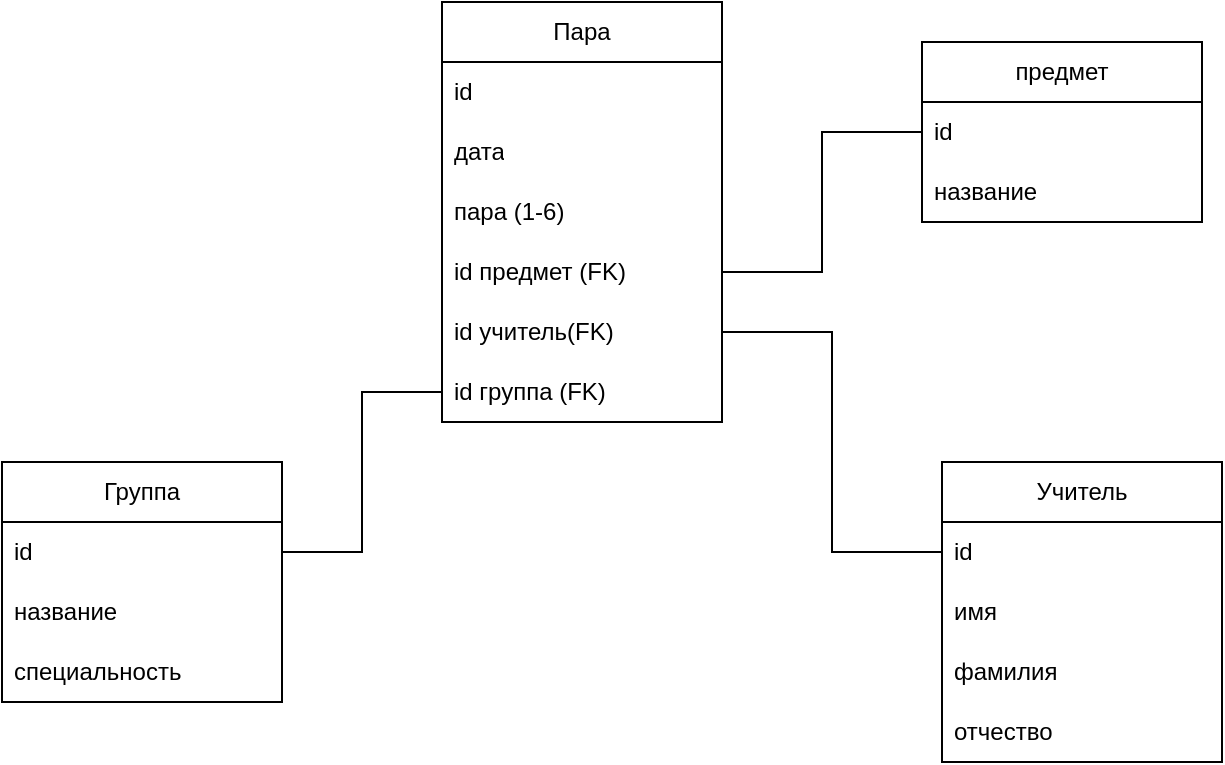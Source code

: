 <mxfile version="20.8.21" type="device"><diagram name="Страница 1" id="65T-cR_1_cEMuKwpxjui"><mxGraphModel dx="2358" dy="1189" grid="1" gridSize="10" guides="1" tooltips="1" connect="1" arrows="1" fold="1" page="1" pageScale="1" pageWidth="827" pageHeight="1169" math="0" shadow="0"><root><mxCell id="0"/><mxCell id="1" parent="0"/><mxCell id="yAO9bqh9sMZU_P3w_mhh-1" value="Учитель" style="swimlane;fontStyle=0;childLayout=stackLayout;horizontal=1;startSize=30;horizontalStack=0;resizeParent=1;resizeParentMax=0;resizeLast=0;collapsible=1;marginBottom=0;whiteSpace=wrap;html=1;" vertex="1" parent="1"><mxGeometry x="570" y="410" width="140" height="150" as="geometry"/></mxCell><mxCell id="yAO9bqh9sMZU_P3w_mhh-13" value="id" style="text;strokeColor=none;fillColor=none;align=left;verticalAlign=middle;spacingLeft=4;spacingRight=4;overflow=hidden;points=[[0,0.5],[1,0.5]];portConstraint=eastwest;rotatable=0;whiteSpace=wrap;html=1;" vertex="1" parent="yAO9bqh9sMZU_P3w_mhh-1"><mxGeometry y="30" width="140" height="30" as="geometry"/></mxCell><mxCell id="yAO9bqh9sMZU_P3w_mhh-2" value="имя" style="text;strokeColor=none;fillColor=none;align=left;verticalAlign=middle;spacingLeft=4;spacingRight=4;overflow=hidden;points=[[0,0.5],[1,0.5]];portConstraint=eastwest;rotatable=0;whiteSpace=wrap;html=1;" vertex="1" parent="yAO9bqh9sMZU_P3w_mhh-1"><mxGeometry y="60" width="140" height="30" as="geometry"/></mxCell><mxCell id="yAO9bqh9sMZU_P3w_mhh-3" value="фамилия&amp;nbsp;" style="text;strokeColor=none;fillColor=none;align=left;verticalAlign=middle;spacingLeft=4;spacingRight=4;overflow=hidden;points=[[0,0.5],[1,0.5]];portConstraint=eastwest;rotatable=0;whiteSpace=wrap;html=1;" vertex="1" parent="yAO9bqh9sMZU_P3w_mhh-1"><mxGeometry y="90" width="140" height="30" as="geometry"/></mxCell><mxCell id="yAO9bqh9sMZU_P3w_mhh-4" value="отчество" style="text;strokeColor=none;fillColor=none;align=left;verticalAlign=middle;spacingLeft=4;spacingRight=4;overflow=hidden;points=[[0,0.5],[1,0.5]];portConstraint=eastwest;rotatable=0;whiteSpace=wrap;html=1;" vertex="1" parent="yAO9bqh9sMZU_P3w_mhh-1"><mxGeometry y="120" width="140" height="30" as="geometry"/></mxCell><mxCell id="yAO9bqh9sMZU_P3w_mhh-5" value="Группа" style="swimlane;fontStyle=0;childLayout=stackLayout;horizontal=1;startSize=30;horizontalStack=0;resizeParent=1;resizeParentMax=0;resizeLast=0;collapsible=1;marginBottom=0;whiteSpace=wrap;html=1;" vertex="1" parent="1"><mxGeometry x="100" y="410" width="140" height="120" as="geometry"/></mxCell><mxCell id="yAO9bqh9sMZU_P3w_mhh-6" value="id" style="text;strokeColor=none;fillColor=none;align=left;verticalAlign=middle;spacingLeft=4;spacingRight=4;overflow=hidden;points=[[0,0.5],[1,0.5]];portConstraint=eastwest;rotatable=0;whiteSpace=wrap;html=1;" vertex="1" parent="yAO9bqh9sMZU_P3w_mhh-5"><mxGeometry y="30" width="140" height="30" as="geometry"/></mxCell><mxCell id="yAO9bqh9sMZU_P3w_mhh-7" value="название" style="text;strokeColor=none;fillColor=none;align=left;verticalAlign=middle;spacingLeft=4;spacingRight=4;overflow=hidden;points=[[0,0.5],[1,0.5]];portConstraint=eastwest;rotatable=0;whiteSpace=wrap;html=1;" vertex="1" parent="yAO9bqh9sMZU_P3w_mhh-5"><mxGeometry y="60" width="140" height="30" as="geometry"/></mxCell><mxCell id="yAO9bqh9sMZU_P3w_mhh-8" value="специальность" style="text;strokeColor=none;fillColor=none;align=left;verticalAlign=middle;spacingLeft=4;spacingRight=4;overflow=hidden;points=[[0,0.5],[1,0.5]];portConstraint=eastwest;rotatable=0;whiteSpace=wrap;html=1;" vertex="1" parent="yAO9bqh9sMZU_P3w_mhh-5"><mxGeometry y="90" width="140" height="30" as="geometry"/></mxCell><mxCell id="yAO9bqh9sMZU_P3w_mhh-9" value="Пара" style="swimlane;fontStyle=0;childLayout=stackLayout;horizontal=1;startSize=30;horizontalStack=0;resizeParent=1;resizeParentMax=0;resizeLast=0;collapsible=1;marginBottom=0;whiteSpace=wrap;html=1;" vertex="1" parent="1"><mxGeometry x="320" y="180" width="140" height="210" as="geometry"/></mxCell><mxCell id="yAO9bqh9sMZU_P3w_mhh-10" value="id" style="text;strokeColor=none;fillColor=none;align=left;verticalAlign=middle;spacingLeft=4;spacingRight=4;overflow=hidden;points=[[0,0.5],[1,0.5]];portConstraint=eastwest;rotatable=0;whiteSpace=wrap;html=1;" vertex="1" parent="yAO9bqh9sMZU_P3w_mhh-9"><mxGeometry y="30" width="140" height="30" as="geometry"/></mxCell><mxCell id="yAO9bqh9sMZU_P3w_mhh-11" value="дата" style="text;strokeColor=none;fillColor=none;align=left;verticalAlign=middle;spacingLeft=4;spacingRight=4;overflow=hidden;points=[[0,0.5],[1,0.5]];portConstraint=eastwest;rotatable=0;whiteSpace=wrap;html=1;" vertex="1" parent="yAO9bqh9sMZU_P3w_mhh-9"><mxGeometry y="60" width="140" height="30" as="geometry"/></mxCell><mxCell id="yAO9bqh9sMZU_P3w_mhh-15" value="пара (1-6)" style="text;strokeColor=none;fillColor=none;align=left;verticalAlign=middle;spacingLeft=4;spacingRight=4;overflow=hidden;points=[[0,0.5],[1,0.5]];portConstraint=eastwest;rotatable=0;whiteSpace=wrap;html=1;" vertex="1" parent="yAO9bqh9sMZU_P3w_mhh-9"><mxGeometry y="90" width="140" height="30" as="geometry"/></mxCell><mxCell id="yAO9bqh9sMZU_P3w_mhh-18" value="id предмет (FK)" style="text;strokeColor=none;fillColor=none;align=left;verticalAlign=middle;spacingLeft=4;spacingRight=4;overflow=hidden;points=[[0,0.5],[1,0.5]];portConstraint=eastwest;rotatable=0;whiteSpace=wrap;html=1;" vertex="1" parent="yAO9bqh9sMZU_P3w_mhh-9"><mxGeometry y="120" width="140" height="30" as="geometry"/></mxCell><mxCell id="yAO9bqh9sMZU_P3w_mhh-12" value="id учитель(FK)" style="text;strokeColor=none;fillColor=none;align=left;verticalAlign=middle;spacingLeft=4;spacingRight=4;overflow=hidden;points=[[0,0.5],[1,0.5]];portConstraint=eastwest;rotatable=0;whiteSpace=wrap;html=1;" vertex="1" parent="yAO9bqh9sMZU_P3w_mhh-9"><mxGeometry y="150" width="140" height="30" as="geometry"/></mxCell><mxCell id="yAO9bqh9sMZU_P3w_mhh-14" value="id группа (FK)" style="text;strokeColor=none;fillColor=none;align=left;verticalAlign=middle;spacingLeft=4;spacingRight=4;overflow=hidden;points=[[0,0.5],[1,0.5]];portConstraint=eastwest;rotatable=0;whiteSpace=wrap;html=1;" vertex="1" parent="yAO9bqh9sMZU_P3w_mhh-9"><mxGeometry y="180" width="140" height="30" as="geometry"/></mxCell><mxCell id="yAO9bqh9sMZU_P3w_mhh-16" value="" style="endArrow=none;html=1;rounded=0;exitX=1;exitY=0.5;exitDx=0;exitDy=0;entryX=0;entryY=0.5;entryDx=0;entryDy=0;edgeStyle=orthogonalEdgeStyle;" edge="1" parent="1" source="yAO9bqh9sMZU_P3w_mhh-6" target="yAO9bqh9sMZU_P3w_mhh-14"><mxGeometry width="50" height="50" relative="1" as="geometry"><mxPoint x="360" y="620" as="sourcePoint"/><mxPoint x="410" y="570" as="targetPoint"/></mxGeometry></mxCell><mxCell id="yAO9bqh9sMZU_P3w_mhh-17" value="" style="endArrow=none;html=1;rounded=0;entryX=1;entryY=0.5;entryDx=0;entryDy=0;exitX=0;exitY=0.5;exitDx=0;exitDy=0;edgeStyle=orthogonalEdgeStyle;" edge="1" parent="1" source="yAO9bqh9sMZU_P3w_mhh-13" target="yAO9bqh9sMZU_P3w_mhh-12"><mxGeometry width="50" height="50" relative="1" as="geometry"><mxPoint x="490" y="620" as="sourcePoint"/><mxPoint x="540" y="570" as="targetPoint"/></mxGeometry></mxCell><mxCell id="yAO9bqh9sMZU_P3w_mhh-19" value="предмет" style="swimlane;fontStyle=0;childLayout=stackLayout;horizontal=1;startSize=30;horizontalStack=0;resizeParent=1;resizeParentMax=0;resizeLast=0;collapsible=1;marginBottom=0;whiteSpace=wrap;html=1;" vertex="1" parent="1"><mxGeometry x="560" y="200" width="140" height="90" as="geometry"/></mxCell><mxCell id="yAO9bqh9sMZU_P3w_mhh-20" value="id" style="text;strokeColor=none;fillColor=none;align=left;verticalAlign=middle;spacingLeft=4;spacingRight=4;overflow=hidden;points=[[0,0.5],[1,0.5]];portConstraint=eastwest;rotatable=0;whiteSpace=wrap;html=1;" vertex="1" parent="yAO9bqh9sMZU_P3w_mhh-19"><mxGeometry y="30" width="140" height="30" as="geometry"/></mxCell><mxCell id="yAO9bqh9sMZU_P3w_mhh-21" value="название" style="text;strokeColor=none;fillColor=none;align=left;verticalAlign=middle;spacingLeft=4;spacingRight=4;overflow=hidden;points=[[0,0.5],[1,0.5]];portConstraint=eastwest;rotatable=0;whiteSpace=wrap;html=1;" vertex="1" parent="yAO9bqh9sMZU_P3w_mhh-19"><mxGeometry y="60" width="140" height="30" as="geometry"/></mxCell><mxCell id="yAO9bqh9sMZU_P3w_mhh-23" value="" style="endArrow=none;html=1;rounded=0;exitX=1;exitY=0.5;exitDx=0;exitDy=0;entryX=0;entryY=0.5;entryDx=0;entryDy=0;edgeStyle=elbowEdgeStyle;" edge="1" parent="1" source="yAO9bqh9sMZU_P3w_mhh-18" target="yAO9bqh9sMZU_P3w_mhh-20"><mxGeometry width="50" height="50" relative="1" as="geometry"><mxPoint x="610" y="420" as="sourcePoint"/><mxPoint x="660" y="370" as="targetPoint"/></mxGeometry></mxCell></root></mxGraphModel></diagram></mxfile>